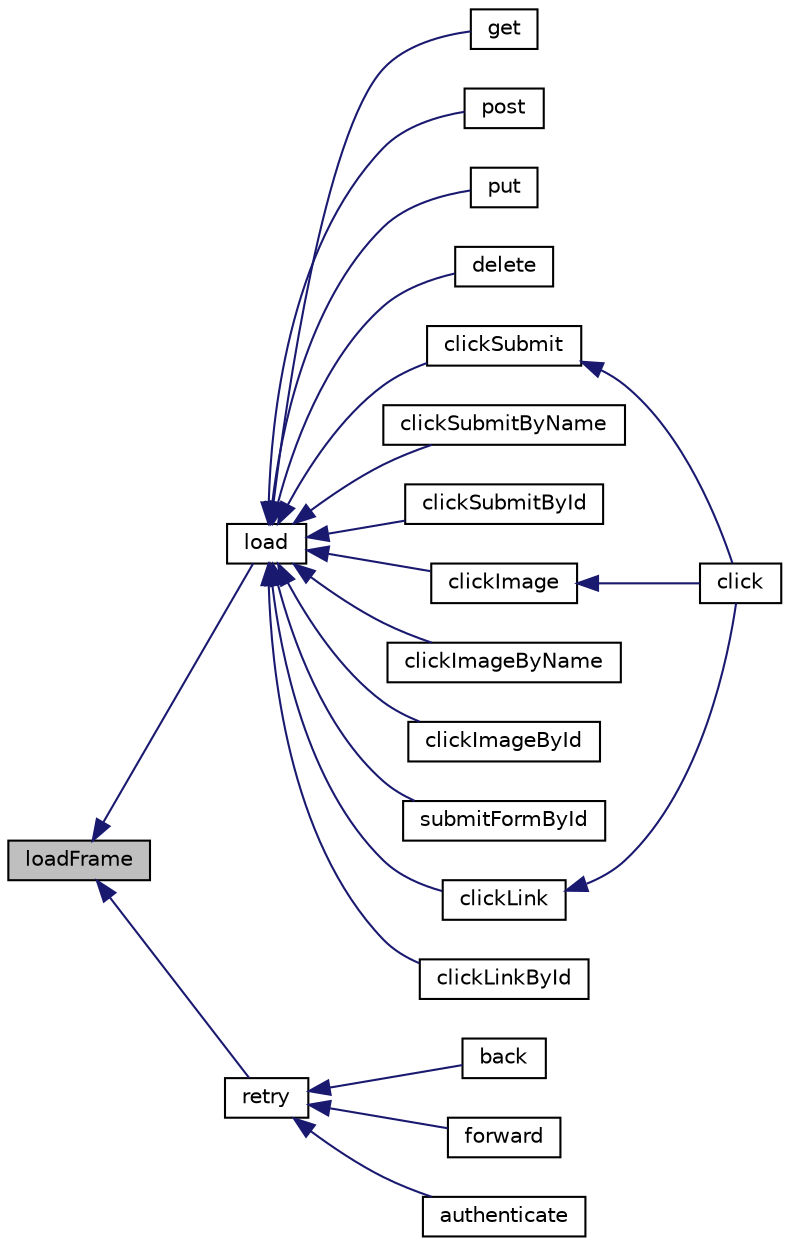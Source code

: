 digraph "loadFrame"
{
  edge [fontname="Helvetica",fontsize="10",labelfontname="Helvetica",labelfontsize="10"];
  node [fontname="Helvetica",fontsize="10",shape=record];
  rankdir="LR";
  Node1 [label="loadFrame",height=0.2,width=0.4,color="black", fillcolor="grey75", style="filled" fontcolor="black"];
  Node1 -> Node2 [dir="back",color="midnightblue",fontsize="10",style="solid",fontname="Helvetica"];
  Node2 [label="load",height=0.2,width=0.4,color="black", fillcolor="white", style="filled",URL="$class_simple_browser.html#abc13ffb32fdf61b67bee819c6cd1ca03"];
  Node2 -> Node3 [dir="back",color="midnightblue",fontsize="10",style="solid",fontname="Helvetica"];
  Node3 [label="get",height=0.2,width=0.4,color="black", fillcolor="white", style="filled",URL="$class_simple_browser.html#a8c924acbcbf1f8e0bd5fce273a107af3"];
  Node2 -> Node4 [dir="back",color="midnightblue",fontsize="10",style="solid",fontname="Helvetica"];
  Node4 [label="post",height=0.2,width=0.4,color="black", fillcolor="white", style="filled",URL="$class_simple_browser.html#a680a458bae8a85b247073083d26e7851"];
  Node2 -> Node5 [dir="back",color="midnightblue",fontsize="10",style="solid",fontname="Helvetica"];
  Node5 [label="put",height=0.2,width=0.4,color="black", fillcolor="white", style="filled",URL="$class_simple_browser.html#a4df23de92f6fe5f7a3c493ea82b1543e"];
  Node2 -> Node6 [dir="back",color="midnightblue",fontsize="10",style="solid",fontname="Helvetica"];
  Node6 [label="delete",height=0.2,width=0.4,color="black", fillcolor="white", style="filled",URL="$class_simple_browser.html#a3466ad7231cfb907f9fd9dd3e8994c0f"];
  Node2 -> Node7 [dir="back",color="midnightblue",fontsize="10",style="solid",fontname="Helvetica"];
  Node7 [label="clickSubmit",height=0.2,width=0.4,color="black", fillcolor="white", style="filled",URL="$class_simple_browser.html#a67cc36f3e3acdad590220e3c40b94404"];
  Node7 -> Node8 [dir="back",color="midnightblue",fontsize="10",style="solid",fontname="Helvetica"];
  Node8 [label="click",height=0.2,width=0.4,color="black", fillcolor="white", style="filled",URL="$class_simple_browser.html#a0b173117f020df8397ad7c049309491e"];
  Node2 -> Node9 [dir="back",color="midnightblue",fontsize="10",style="solid",fontname="Helvetica"];
  Node9 [label="clickSubmitByName",height=0.2,width=0.4,color="black", fillcolor="white", style="filled",URL="$class_simple_browser.html#a0345f14a17e92f9cdce98f2ada5b076a"];
  Node2 -> Node10 [dir="back",color="midnightblue",fontsize="10",style="solid",fontname="Helvetica"];
  Node10 [label="clickSubmitById",height=0.2,width=0.4,color="black", fillcolor="white", style="filled",URL="$class_simple_browser.html#aa2e09251bec51122d0f0f7b5dfcf33a8"];
  Node2 -> Node11 [dir="back",color="midnightblue",fontsize="10",style="solid",fontname="Helvetica"];
  Node11 [label="clickImage",height=0.2,width=0.4,color="black", fillcolor="white", style="filled",URL="$class_simple_browser.html#a272236a3ca47981ed9df9952135d2fe1"];
  Node11 -> Node8 [dir="back",color="midnightblue",fontsize="10",style="solid",fontname="Helvetica"];
  Node2 -> Node12 [dir="back",color="midnightblue",fontsize="10",style="solid",fontname="Helvetica"];
  Node12 [label="clickImageByName",height=0.2,width=0.4,color="black", fillcolor="white", style="filled",URL="$class_simple_browser.html#a90b5b0477b9a1f643484acd3f216a071"];
  Node2 -> Node13 [dir="back",color="midnightblue",fontsize="10",style="solid",fontname="Helvetica"];
  Node13 [label="clickImageById",height=0.2,width=0.4,color="black", fillcolor="white", style="filled",URL="$class_simple_browser.html#a28d330cbd1bca271d560ec23b66b3421"];
  Node2 -> Node14 [dir="back",color="midnightblue",fontsize="10",style="solid",fontname="Helvetica"];
  Node14 [label="submitFormById",height=0.2,width=0.4,color="black", fillcolor="white", style="filled",URL="$class_simple_browser.html#a3c1761f2062be92a4fd68011ac69438e"];
  Node2 -> Node15 [dir="back",color="midnightblue",fontsize="10",style="solid",fontname="Helvetica"];
  Node15 [label="clickLink",height=0.2,width=0.4,color="black", fillcolor="white", style="filled",URL="$class_simple_browser.html#aaff72b22c800809b350ec4804c2d1ab9"];
  Node15 -> Node8 [dir="back",color="midnightblue",fontsize="10",style="solid",fontname="Helvetica"];
  Node2 -> Node16 [dir="back",color="midnightblue",fontsize="10",style="solid",fontname="Helvetica"];
  Node16 [label="clickLinkById",height=0.2,width=0.4,color="black", fillcolor="white", style="filled",URL="$class_simple_browser.html#ab4a10a33520202a43961e62b05f58869"];
  Node1 -> Node17 [dir="back",color="midnightblue",fontsize="10",style="solid",fontname="Helvetica"];
  Node17 [label="retry",height=0.2,width=0.4,color="black", fillcolor="white", style="filled",URL="$class_simple_browser.html#af495dbc02290e841a92f2dda36434191"];
  Node17 -> Node18 [dir="back",color="midnightblue",fontsize="10",style="solid",fontname="Helvetica"];
  Node18 [label="back",height=0.2,width=0.4,color="black", fillcolor="white", style="filled",URL="$class_simple_browser.html#a57368f5de3725377bc91899ab1a2b02a"];
  Node17 -> Node19 [dir="back",color="midnightblue",fontsize="10",style="solid",fontname="Helvetica"];
  Node19 [label="forward",height=0.2,width=0.4,color="black", fillcolor="white", style="filled",URL="$class_simple_browser.html#a3796e2c71a813b05f6e5bbf646bf7fc4"];
  Node17 -> Node20 [dir="back",color="midnightblue",fontsize="10",style="solid",fontname="Helvetica"];
  Node20 [label="authenticate",height=0.2,width=0.4,color="black", fillcolor="white", style="filled",URL="$class_simple_browser.html#aee8894dc905620587c994c017f9092cc"];
}
